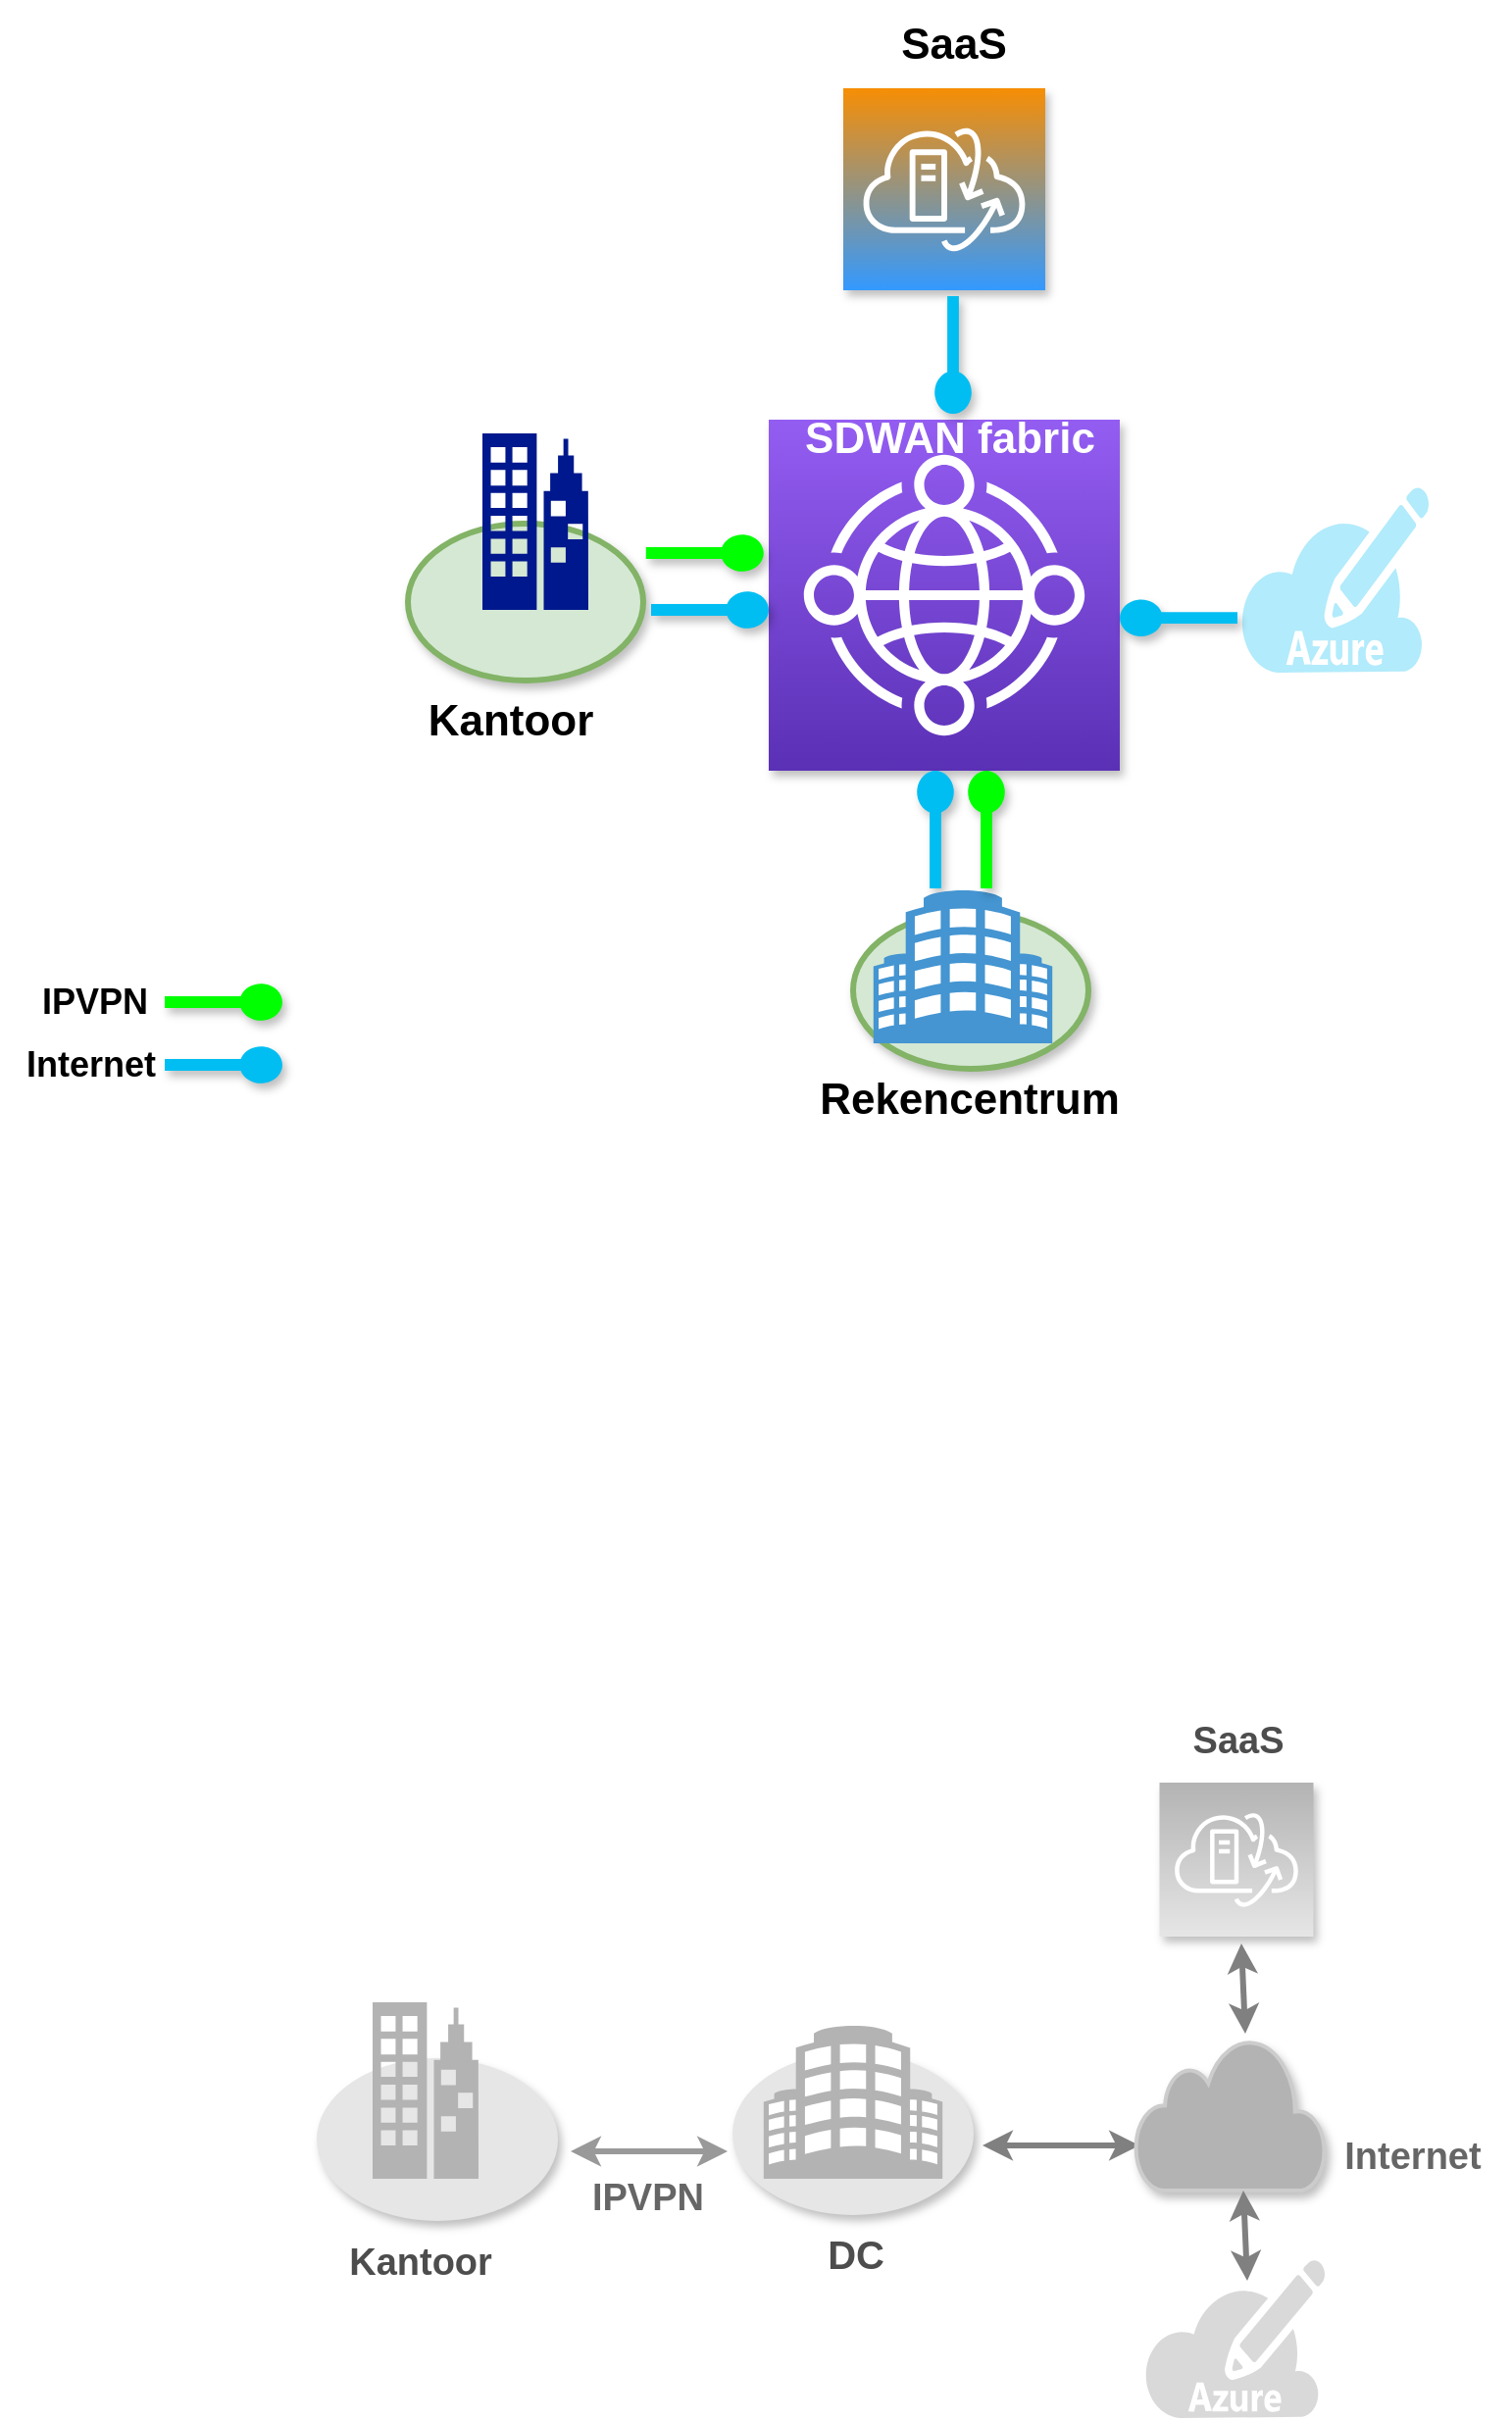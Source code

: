 <mxfile version="20.4.0" type="github">
  <diagram id="Vf8ScLjDU8h2pD3rkk8C" name="Page-1">
    <mxGraphModel dx="1550" dy="816" grid="0" gridSize="10" guides="1" tooltips="1" connect="1" arrows="1" fold="1" page="1" pageScale="1" pageWidth="1100" pageHeight="850" math="0" shadow="0">
      <root>
        <mxCell id="0" />
        <mxCell id="1" parent="0" />
        <mxCell id="AEICJIpf-HnAvJKy8O_x-12" value="" style="sketch=0;points=[[0,0,0],[0.25,0,0],[0.5,0,0],[0.75,0,0],[1,0,0],[0,1,0],[0.25,1,0],[0.5,1,0],[0.75,1,0],[1,1,0],[0,0.25,0],[0,0.5,0],[0,0.75,0],[1,0.25,0],[1,0.5,0],[1,0.75,0]];outlineConnect=0;fontColor=#232F3E;gradientColor=#945DF2;gradientDirection=north;fillColor=#5A30B5;strokeColor=#ffffff;dashed=0;verticalLabelPosition=bottom;verticalAlign=top;align=center;html=1;fontSize=12;fontStyle=0;aspect=fixed;shape=mxgraph.aws4.resourceIcon;resIcon=mxgraph.aws4.cloud_wan;shadow=1;strokeWidth=3;" parent="1" vertex="1">
          <mxGeometry x="470" y="372" width="179" height="179" as="geometry" />
        </mxCell>
        <mxCell id="AEICJIpf-HnAvJKy8O_x-10" value="" style="ellipse;whiteSpace=wrap;html=1;shadow=1;sketch=0;perimeterSpacing=4;strokeWidth=3;fillColor=#d5e8d4;strokeColor=#82b366;" parent="1" vertex="1">
          <mxGeometry x="286" y="425" width="120" height="80" as="geometry" />
        </mxCell>
        <mxCell id="AEICJIpf-HnAvJKy8O_x-13" value="" style="sketch=0;points=[[0,0,0],[0.25,0,0],[0.5,0,0],[0.75,0,0],[1,0,0],[0,1,0],[0.25,1,0],[0.5,1,0],[0.75,1,0],[1,1,0],[0,0.25,0],[0,0.5,0],[0,0.75,0],[1,0.25,0],[1,0.5,0],[1,0.75,0]];outlineConnect=0;fontColor=#232F3E;gradientColor=#F78E04;gradientDirection=north;fillColor=#3399FF;strokeColor=#ffffff;dashed=0;verticalLabelPosition=bottom;verticalAlign=top;align=center;html=1;fontSize=12;fontStyle=0;aspect=fixed;shape=mxgraph.aws4.resourceIcon;resIcon=mxgraph.aws4.vmware_cloud_on_aws;shadow=1;strokeWidth=3;" parent="1" vertex="1">
          <mxGeometry x="508" y="203" width="103" height="103" as="geometry" />
        </mxCell>
        <mxCell id="AEICJIpf-HnAvJKy8O_x-15" value="" style="verticalLabelPosition=bottom;html=1;verticalAlign=top;align=center;strokeColor=none;fillColor=#00BEF2;shape=mxgraph.azure.service_endpoint;shadow=1;sketch=0;strokeWidth=3;rotation=-90;" parent="1" vertex="1">
          <mxGeometry x="534" y="329" width="60" height="20" as="geometry" />
        </mxCell>
        <mxCell id="AEICJIpf-HnAvJKy8O_x-17" value="" style="verticalLabelPosition=bottom;html=1;verticalAlign=top;align=center;strokeColor=none;fillColor=#00BEF2;shape=mxgraph.azure.service_endpoint;shadow=1;sketch=0;strokeWidth=3;rotation=0;" parent="1" vertex="1">
          <mxGeometry x="649" y="463.11" width="60" height="20" as="geometry" />
        </mxCell>
        <mxCell id="AEICJIpf-HnAvJKy8O_x-18" value="" style="verticalLabelPosition=bottom;html=1;verticalAlign=top;align=center;strokeColor=none;fillColor=#00BEF2;shape=mxgraph.azure.service_endpoint;shadow=1;sketch=0;strokeWidth=3;rotation=-180;" parent="1" vertex="1">
          <mxGeometry x="410" y="459" width="60" height="20" as="geometry" />
        </mxCell>
        <mxCell id="AEICJIpf-HnAvJKy8O_x-19" value="" style="verticalLabelPosition=bottom;html=1;verticalAlign=top;align=center;strokeColor=none;fillColor=#00BEF2;shape=mxgraph.azure.service_endpoint;shadow=1;sketch=0;strokeWidth=3;rotation=90;" parent="1" vertex="1">
          <mxGeometry x="525" y="571" width="60" height="20" as="geometry" />
        </mxCell>
        <mxCell id="AEICJIpf-HnAvJKy8O_x-23" value="&lt;font style=&quot;font-size: 22px;&quot;&gt;&lt;b&gt;Kantoor&lt;/b&gt;&lt;/font&gt;" style="text;html=1;resizable=0;autosize=1;align=center;verticalAlign=middle;points=[];fillColor=none;strokeColor=none;rounded=0;shadow=1;sketch=0;strokeWidth=3;" parent="1" vertex="1">
          <mxGeometry x="287" y="507.23" width="102" height="38" as="geometry" />
        </mxCell>
        <mxCell id="AEICJIpf-HnAvJKy8O_x-24" value="&lt;font style=&quot;font-size: 22px;&quot;&gt;&lt;b&gt;SaaS&lt;/b&gt;&lt;/font&gt;" style="text;html=1;resizable=0;autosize=1;align=center;verticalAlign=middle;points=[];fillColor=none;strokeColor=none;rounded=0;shadow=1;sketch=0;strokeWidth=3;" parent="1" vertex="1">
          <mxGeometry x="528" y="162" width="72" height="38" as="geometry" />
        </mxCell>
        <mxCell id="AEICJIpf-HnAvJKy8O_x-26" value="&lt;font style=&quot;font-size: 22px;&quot;&gt;&lt;b&gt;Rekencentrum&lt;/b&gt;&lt;/font&gt;" style="text;html=1;resizable=0;autosize=1;align=center;verticalAlign=middle;points=[];fillColor=none;strokeColor=none;rounded=0;shadow=1;sketch=0;strokeWidth=3;" parent="1" vertex="1">
          <mxGeometry x="486" y="700" width="171" height="38" as="geometry" />
        </mxCell>
        <mxCell id="AEICJIpf-HnAvJKy8O_x-28" value="" style="group" parent="1" vertex="1" connectable="0">
          <mxGeometry x="513" y="612" width="120" height="91" as="geometry" />
        </mxCell>
        <mxCell id="AEICJIpf-HnAvJKy8O_x-29" value="" style="ellipse;whiteSpace=wrap;html=1;shadow=1;sketch=0;perimeterSpacing=4;strokeWidth=3;fillColor=#d5e8d4;strokeColor=#82b366;" parent="AEICJIpf-HnAvJKy8O_x-28" vertex="1">
          <mxGeometry y="11" width="120" height="80" as="geometry" />
        </mxCell>
        <mxCell id="AEICJIpf-HnAvJKy8O_x-30" value="" style="shadow=0;dashed=0;html=1;strokeColor=none;fillColor=#4495D1;labelPosition=center;verticalLabelPosition=bottom;verticalAlign=top;align=center;outlineConnect=0;shape=mxgraph.veeam.building;sketch=0;strokeWidth=3;" parent="AEICJIpf-HnAvJKy8O_x-28" vertex="1">
          <mxGeometry x="10.4" width="91.2" height="78" as="geometry" />
        </mxCell>
        <mxCell id="AEICJIpf-HnAvJKy8O_x-11" value="" style="ellipse;whiteSpace=wrap;html=1;shadow=1;sketch=0;perimeterSpacing=4;strokeWidth=3;fillColor=#E6E6E6;strokeColor=#E6E6E6;" parent="1" vertex="1">
          <mxGeometry x="453" y="1206" width="120" height="80" as="geometry" />
        </mxCell>
        <mxCell id="AEICJIpf-HnAvJKy8O_x-21" value="" style="shadow=0;dashed=0;html=1;strokeColor=none;fillColor=#B3B3B3;labelPosition=center;verticalLabelPosition=bottom;verticalAlign=top;align=center;outlineConnect=0;shape=mxgraph.veeam.building;sketch=0;strokeWidth=3;" parent="1" vertex="1">
          <mxGeometry x="467.4" y="1191" width="91.2" height="78" as="geometry" />
        </mxCell>
        <mxCell id="AEICJIpf-HnAvJKy8O_x-31" value="" style="ellipse;whiteSpace=wrap;html=1;shadow=1;sketch=0;perimeterSpacing=4;strokeWidth=3;fillColor=#E6E6E6;strokeColor=#E6E6E6;" parent="1" vertex="1">
          <mxGeometry x="241" y="1209" width="120" height="80" as="geometry" />
        </mxCell>
        <mxCell id="AEICJIpf-HnAvJKy8O_x-32" value="" style="sketch=0;aspect=fixed;pointerEvents=1;shadow=0;dashed=0;html=1;strokeColor=none;labelPosition=center;verticalLabelPosition=bottom;verticalAlign=top;align=center;fillColor=#00188D;shape=mxgraph.azure.enterprise;strokeWidth=3;" parent="1" vertex="1">
          <mxGeometry x="324" y="379" width="54" height="90" as="geometry" />
        </mxCell>
        <mxCell id="AEICJIpf-HnAvJKy8O_x-20" value="" style="sketch=0;aspect=fixed;pointerEvents=1;shadow=0;dashed=0;html=1;strokeColor=none;labelPosition=center;verticalLabelPosition=bottom;verticalAlign=top;align=center;fillColor=#B3B3B3;shape=mxgraph.azure.enterprise;strokeWidth=3;" parent="1" vertex="1">
          <mxGeometry x="268" y="1179" width="54" height="90" as="geometry" />
        </mxCell>
        <mxCell id="AEICJIpf-HnAvJKy8O_x-33" value="" style="endArrow=classic;startArrow=classic;html=1;rounded=0;fontSize=22;strokeWidth=3;entryX=-0.031;entryY=0.602;entryDx=0;entryDy=0;entryPerimeter=0;strokeColor=#999999;" parent="1" edge="1">
          <mxGeometry width="50" height="50" relative="1" as="geometry">
            <mxPoint x="369" y="1255" as="sourcePoint" />
            <mxPoint x="449.032" y="1254.976" as="targetPoint" />
          </mxGeometry>
        </mxCell>
        <mxCell id="AEICJIpf-HnAvJKy8O_x-34" value="" style="endArrow=classic;startArrow=classic;html=1;rounded=0;fontSize=22;strokeWidth=3;entryX=-0.031;entryY=0.602;entryDx=0;entryDy=0;entryPerimeter=0;strokeColor=#808080;" parent="1" edge="1">
          <mxGeometry width="50" height="50" relative="1" as="geometry">
            <mxPoint x="579" y="1252.02" as="sourcePoint" />
            <mxPoint x="659.032" y="1251.996" as="targetPoint" />
          </mxGeometry>
        </mxCell>
        <mxCell id="AEICJIpf-HnAvJKy8O_x-36" value="" style="html=1;verticalLabelPosition=bottom;align=center;labelBackgroundColor=#ffffff;verticalAlign=top;strokeWidth=2;strokeColor=#CCCCCC;shadow=1;dashed=0;shape=mxgraph.ios7.icons.cloud;sketch=0;fontSize=22;fillColor=#B3B3B3;" parent="1" vertex="1">
          <mxGeometry x="657" y="1197" width="97" height="78" as="geometry" />
        </mxCell>
        <mxCell id="AEICJIpf-HnAvJKy8O_x-37" value="" style="sketch=0;points=[[0,0,0],[0.25,0,0],[0.5,0,0],[0.75,0,0],[1,0,0],[0,1,0],[0.25,1,0],[0.5,1,0],[0.75,1,0],[1,1,0],[0,0.25,0],[0,0.5,0],[0,0.75,0],[1,0.25,0],[1,0.5,0],[1,0.75,0]];outlineConnect=0;fontColor=#232F3E;gradientColor=#B3B3B3;gradientDirection=north;fillColor=#E6E6E6;strokeColor=#ffffff;dashed=0;verticalLabelPosition=bottom;verticalAlign=top;align=center;html=1;fontSize=12;fontStyle=0;aspect=fixed;shape=mxgraph.aws4.resourceIcon;resIcon=mxgraph.aws4.vmware_cloud_on_aws;shadow=1;strokeWidth=3;" parent="1" vertex="1">
          <mxGeometry x="669.25" y="1067" width="78.5" height="78.5" as="geometry" />
        </mxCell>
        <mxCell id="AEICJIpf-HnAvJKy8O_x-38" value="" style="endArrow=classic;startArrow=classic;html=1;rounded=0;fontSize=22;strokeWidth=3;strokeColor=#808080;" parent="1" edge="1">
          <mxGeometry width="50" height="50" relative="1" as="geometry">
            <mxPoint x="711" y="1149.02" as="sourcePoint" />
            <mxPoint x="713" y="1195" as="targetPoint" />
          </mxGeometry>
        </mxCell>
        <mxCell id="AEICJIpf-HnAvJKy8O_x-40" value="" style="endArrow=classic;startArrow=classic;html=1;rounded=0;fontSize=22;strokeWidth=3;strokeColor=#808080;" parent="1" edge="1">
          <mxGeometry width="50" height="50" relative="1" as="geometry">
            <mxPoint x="712" y="1275" as="sourcePoint" />
            <mxPoint x="714" y="1320.98" as="targetPoint" />
          </mxGeometry>
        </mxCell>
        <mxCell id="AEICJIpf-HnAvJKy8O_x-41" value="" style="verticalLabelPosition=bottom;html=1;verticalAlign=top;align=center;strokeColor=none;fillColor=#808080;shape=mxgraph.azure.azure_subscription;shadow=0;sketch=0;strokeWidth=3;fontSize=22;opacity=30;" parent="1" vertex="1">
          <mxGeometry x="661" y="1310" width="93" height="81" as="geometry" />
        </mxCell>
        <mxCell id="AEICJIpf-HnAvJKy8O_x-42" value="" style="verticalLabelPosition=bottom;html=1;verticalAlign=top;align=center;strokeColor=none;fillColor=#00BEF2;shape=mxgraph.azure.azure_subscription;shadow=0;sketch=0;strokeWidth=3;fontSize=22;opacity=30;" parent="1" vertex="1">
          <mxGeometry x="710" y="406" width="97" height="95" as="geometry" />
        </mxCell>
        <mxCell id="AEICJIpf-HnAvJKy8O_x-43" value="&lt;font color=&quot;#666666&quot; size=&quot;1&quot; style=&quot;&quot;&gt;&lt;b style=&quot;font-size: 19px;&quot;&gt;IPVPN&lt;/b&gt;&lt;/font&gt;" style="text;html=1;resizable=0;autosize=1;align=center;verticalAlign=middle;points=[];fillColor=none;strokeColor=none;rounded=0;shadow=1;sketch=0;strokeWidth=3;" parent="1" vertex="1">
          <mxGeometry x="370" y="1261" width="75" height="35" as="geometry" />
        </mxCell>
        <mxCell id="AEICJIpf-HnAvJKy8O_x-44" value="&lt;font color=&quot;#666666&quot; size=&quot;1&quot; style=&quot;&quot;&gt;&lt;b style=&quot;font-size: 19px;&quot;&gt;Internet&lt;/b&gt;&lt;/font&gt;" style="text;html=1;resizable=0;autosize=1;align=center;verticalAlign=middle;points=[];fillColor=none;strokeColor=none;rounded=0;shadow=1;sketch=0;strokeWidth=3;" parent="1" vertex="1">
          <mxGeometry x="754" y="1240" width="88" height="35" as="geometry" />
        </mxCell>
        <mxCell id="PGDXv05ij2jPZqyMUPNh-1" value="&lt;font style=&quot;font-size: 20px;&quot;&gt;&lt;b&gt;DC&lt;/b&gt;&lt;/font&gt;" style="text;html=1;resizable=0;autosize=1;align=center;verticalAlign=middle;points=[];fillColor=none;strokeColor=none;rounded=0;shadow=1;sketch=0;strokeWidth=3;fontColor=#4D4D4D;" vertex="1" parent="1">
          <mxGeometry x="490" y="1289" width="47" height="36" as="geometry" />
        </mxCell>
        <mxCell id="PGDXv05ij2jPZqyMUPNh-2" value="&lt;font size=&quot;1&quot;&gt;&lt;b&gt;&lt;font style=&quot;font-size: 19px;&quot; color=&quot;#4D4D4D&quot;&gt;Kantoor&lt;/font&gt;&lt;/b&gt;&lt;/font&gt;" style="text;html=1;resizable=0;autosize=1;align=center;verticalAlign=middle;points=[];fillColor=none;strokeColor=none;rounded=0;shadow=1;sketch=0;strokeWidth=3;fontColor=#4D4D4D;" vertex="1" parent="1">
          <mxGeometry x="246" y="1294" width="91" height="35" as="geometry" />
        </mxCell>
        <mxCell id="PGDXv05ij2jPZqyMUPNh-3" value="&lt;font size=&quot;1&quot; color=&quot;#4D4D4D&quot;&gt;&lt;b style=&quot;font-size: 19px;&quot;&gt;SaaS&lt;/b&gt;&lt;/font&gt;" style="text;html=1;resizable=0;autosize=1;align=center;verticalAlign=middle;points=[];fillColor=none;strokeColor=none;rounded=0;shadow=1;sketch=0;strokeWidth=3;fontColor=#4D4D4D;" vertex="1" parent="1">
          <mxGeometry x="677" y="1028" width="64" height="35" as="geometry" />
        </mxCell>
        <mxCell id="PGDXv05ij2jPZqyMUPNh-4" value="&lt;font style=&quot;font-size: 22px;&quot;&gt;&lt;b&gt;SDWAN fabric&lt;br&gt;&lt;/b&gt;&lt;/font&gt;" style="text;html=1;resizable=0;autosize=1;align=center;verticalAlign=middle;points=[];fillColor=none;strokeColor=none;rounded=0;shadow=1;sketch=0;strokeWidth=3;fontColor=#FFFFFF;" vertex="1" parent="1">
          <mxGeometry x="479" y="363" width="166" height="38" as="geometry" />
        </mxCell>
        <mxCell id="PGDXv05ij2jPZqyMUPNh-5" value="" style="verticalLabelPosition=bottom;html=1;verticalAlign=top;align=center;strokeColor=none;fillColor=#00FF00;shape=mxgraph.azure.service_endpoint;shadow=1;sketch=0;strokeWidth=3;rotation=-180;" vertex="1" parent="1">
          <mxGeometry x="407.4" y="430" width="60" height="20" as="geometry" />
        </mxCell>
        <mxCell id="PGDXv05ij2jPZqyMUPNh-6" value="" style="verticalLabelPosition=bottom;html=1;verticalAlign=top;align=center;strokeColor=none;fillColor=#00FF00;shape=mxgraph.azure.service_endpoint;shadow=1;sketch=0;strokeWidth=3;rotation=90;" vertex="1" parent="1">
          <mxGeometry x="551" y="571" width="60" height="20" as="geometry" />
        </mxCell>
        <mxCell id="PGDXv05ij2jPZqyMUPNh-7" value="" style="verticalLabelPosition=bottom;html=1;verticalAlign=top;align=center;strokeColor=none;fillColor=#00BEF2;shape=mxgraph.azure.service_endpoint;shadow=1;sketch=0;strokeWidth=3;rotation=-180;" vertex="1" parent="1">
          <mxGeometry x="162" y="691" width="60" height="20" as="geometry" />
        </mxCell>
        <mxCell id="PGDXv05ij2jPZqyMUPNh-8" value="" style="verticalLabelPosition=bottom;html=1;verticalAlign=top;align=center;strokeColor=none;fillColor=#00FF00;shape=mxgraph.azure.service_endpoint;shadow=1;sketch=0;strokeWidth=3;rotation=-180;" vertex="1" parent="1">
          <mxGeometry x="162" y="659" width="60" height="20" as="geometry" />
        </mxCell>
        <mxCell id="PGDXv05ij2jPZqyMUPNh-9" value="&lt;font size=&quot;1&quot;&gt;&lt;b style=&quot;font-size: 18px;&quot;&gt;IPVPN&lt;/b&gt;&lt;/font&gt;" style="text;html=1;resizable=0;autosize=1;align=center;verticalAlign=middle;points=[];fillColor=none;strokeColor=none;rounded=0;shadow=1;sketch=0;strokeWidth=3;" vertex="1" parent="1">
          <mxGeometry x="90" y="652" width="72" height="34" as="geometry" />
        </mxCell>
        <mxCell id="PGDXv05ij2jPZqyMUPNh-10" value="&lt;font size=&quot;1&quot;&gt;&lt;b style=&quot;font-size: 18px;&quot;&gt;Internet&lt;/b&gt;&lt;/font&gt;" style="text;html=1;resizable=0;autosize=1;align=center;verticalAlign=middle;points=[];fillColor=none;strokeColor=none;rounded=0;shadow=1;sketch=0;strokeWidth=3;" vertex="1" parent="1">
          <mxGeometry x="82" y="684" width="84" height="34" as="geometry" />
        </mxCell>
      </root>
    </mxGraphModel>
  </diagram>
</mxfile>

